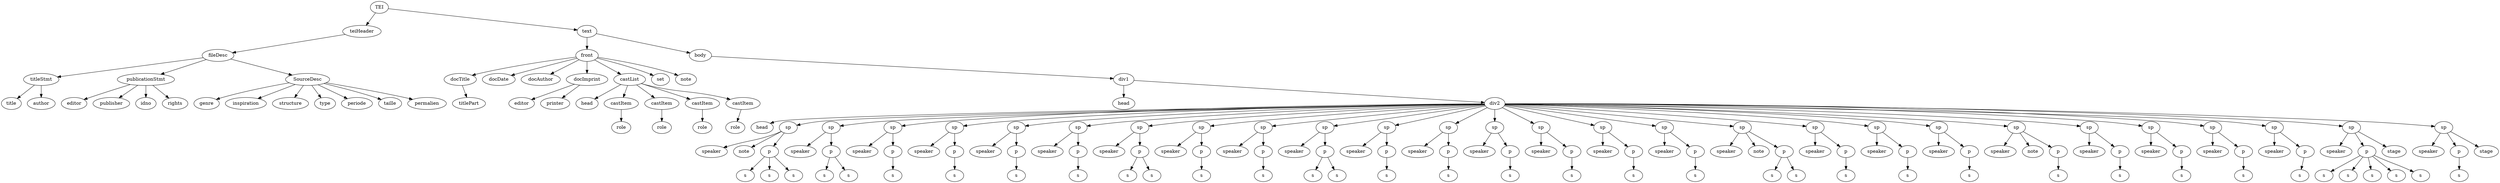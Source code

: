 digraph Tree {
	"t0" [label = "TEI"];
	"t1" [label = "teiHeader"];
	"t2" [label = "fileDesc"];
	"t3" [label = "titleStmt"];
	"t4" [label = "title"];
	"t5" [label = "author"];
	"t6" [label = "publicationStmt"];
	"t7" [label = "editor"];
	"t8" [label = "publisher"];
	"t9" [label = "idno"];
	"t10" [label = "rights"];
	"t11" [label = "SourceDesc"];
	"t12" [label = "genre"];
	"t13" [label = "inspiration"];
	"t14" [label = "structure"];
	"t15" [label = "type"];
	"t16" [label = "periode"];
	"t17" [label = "taille"];
	"t18" [label = "permalien"];
	"t19" [label = "text"];
	"t20" [label = "front"];
	"t21" [label = "docTitle"];
	"t22" [label = "titlePart"];
	"t23" [label = "docDate"];
	"t24" [label = "docAuthor"];
	"t25" [label = "docImprint"];
	"t26" [label = "editor"];
	"t27" [label = "printer"];
	"t28" [label = "castList"];
	"t29" [label = "head"];
	"t30" [label = "castItem"];
	"t31" [label = "role"];
	"t32" [label = "castItem"];
	"t33" [label = "role"];
	"t34" [label = "castItem"];
	"t35" [label = "role"];
	"t36" [label = "castItem"];
	"t37" [label = "role"];
	"t38" [label = "set"];
	"t39" [label = "note"];
	"t40" [label = "body"];
	"t41" [label = "div1"];
	"t42" [label = "head"];
	"t43" [label = "div2"];
	"t44" [label = "head"];
	"t45" [label = "sp"];
	"t46" [label = "speaker"];
	"t47" [label = "note"];
	"t48" [label = "p"];
	"t49" [label = "s"];
	"t50" [label = "s"];
	"t51" [label = "s"];
	"t52" [label = "sp"];
	"t53" [label = "speaker"];
	"t54" [label = "p"];
	"t55" [label = "s"];
	"t56" [label = "s"];
	"t57" [label = "sp"];
	"t58" [label = "speaker"];
	"t59" [label = "p"];
	"t60" [label = "s"];
	"t61" [label = "sp"];
	"t62" [label = "speaker"];
	"t63" [label = "p"];
	"t64" [label = "s"];
	"t65" [label = "sp"];
	"t66" [label = "speaker"];
	"t67" [label = "p"];
	"t68" [label = "s"];
	"t69" [label = "sp"];
	"t70" [label = "speaker"];
	"t71" [label = "p"];
	"t72" [label = "s"];
	"t73" [label = "sp"];
	"t74" [label = "speaker"];
	"t75" [label = "p"];
	"t76" [label = "s"];
	"t77" [label = "s"];
	"t78" [label = "sp"];
	"t79" [label = "speaker"];
	"t80" [label = "p"];
	"t81" [label = "s"];
	"t82" [label = "sp"];
	"t83" [label = "speaker"];
	"t84" [label = "p"];
	"t85" [label = "s"];
	"t86" [label = "sp"];
	"t87" [label = "speaker"];
	"t88" [label = "p"];
	"t89" [label = "s"];
	"t90" [label = "s"];
	"t91" [label = "sp"];
	"t92" [label = "speaker"];
	"t93" [label = "p"];
	"t94" [label = "s"];
	"t95" [label = "sp"];
	"t96" [label = "speaker"];
	"t97" [label = "p"];
	"t98" [label = "s"];
	"t99" [label = "sp"];
	"t100" [label = "speaker"];
	"t101" [label = "p"];
	"t102" [label = "s"];
	"t103" [label = "sp"];
	"t104" [label = "speaker"];
	"t105" [label = "p"];
	"t106" [label = "s"];
	"t107" [label = "sp"];
	"t108" [label = "speaker"];
	"t109" [label = "p"];
	"t110" [label = "s"];
	"t111" [label = "sp"];
	"t112" [label = "speaker"];
	"t113" [label = "p"];
	"t114" [label = "s"];
	"t115" [label = "sp"];
	"t116" [label = "speaker"];
	"t117" [label = "note"];
	"t118" [label = "p"];
	"t119" [label = "s"];
	"t120" [label = "s"];
	"t121" [label = "sp"];
	"t122" [label = "speaker"];
	"t123" [label = "p"];
	"t124" [label = "s"];
	"t125" [label = "sp"];
	"t126" [label = "speaker"];
	"t127" [label = "p"];
	"t128" [label = "s"];
	"t129" [label = "sp"];
	"t130" [label = "speaker"];
	"t131" [label = "p"];
	"t132" [label = "s"];
	"t133" [label = "sp"];
	"t134" [label = "speaker"];
	"t135" [label = "note"];
	"t136" [label = "p"];
	"t137" [label = "s"];
	"t138" [label = "sp"];
	"t139" [label = "speaker"];
	"t140" [label = "p"];
	"t141" [label = "s"];
	"t142" [label = "sp"];
	"t143" [label = "speaker"];
	"t144" [label = "p"];
	"t145" [label = "s"];
	"t146" [label = "sp"];
	"t147" [label = "speaker"];
	"t148" [label = "p"];
	"t149" [label = "s"];
	"t150" [label = "sp"];
	"t151" [label = "speaker"];
	"t152" [label = "p"];
	"t153" [label = "s"];
	"t154" [label = "sp"];
	"t155" [label = "speaker"];
	"t156" [label = "p"];
	"t157" [label = "s"];
	"t158" [label = "s"];
	"t159" [label = "s"];
	"t160" [label = "s"];
	"t161" [label = "s"];
	"t162" [label = "stage"];
	"t163" [label = "sp"];
	"t164" [label = "speaker"];
	"t165" [label = "p"];
	"t166" [label = "s"];
	"t167" [label = "stage"];
	"t0" -> "t1";
	"t1" -> "t2";
	"t2" -> "t3";
	"t3" -> "t4";
	"t3" -> "t5";
	"t2" -> "t6";
	"t6" -> "t7";
	"t6" -> "t8";
	"t6" -> "t9";
	"t6" -> "t10";
	"t2" -> "t11";
	"t11" -> "t12";
	"t11" -> "t13";
	"t11" -> "t14";
	"t11" -> "t15";
	"t11" -> "t16";
	"t11" -> "t17";
	"t11" -> "t18";
	"t0" -> "t19";
	"t19" -> "t20";
	"t20" -> "t21";
	"t21" -> "t22";
	"t20" -> "t23";
	"t20" -> "t24";
	"t20" -> "t25";
	"t25" -> "t26";
	"t25" -> "t27";
	"t20" -> "t28";
	"t28" -> "t29";
	"t28" -> "t30";
	"t30" -> "t31";
	"t28" -> "t32";
	"t32" -> "t33";
	"t28" -> "t34";
	"t34" -> "t35";
	"t28" -> "t36";
	"t36" -> "t37";
	"t20" -> "t38";
	"t20" -> "t39";
	"t19" -> "t40";
	"t40" -> "t41";
	"t41" -> "t42";
	"t41" -> "t43";
	"t43" -> "t44";
	"t43" -> "t45";
	"t45" -> "t46";
	"t45" -> "t47";
	"t45" -> "t48";
	"t48" -> "t49";
	"t48" -> "t50";
	"t48" -> "t51";
	"t43" -> "t52";
	"t52" -> "t53";
	"t52" -> "t54";
	"t54" -> "t55";
	"t54" -> "t56";
	"t43" -> "t57";
	"t57" -> "t58";
	"t57" -> "t59";
	"t59" -> "t60";
	"t43" -> "t61";
	"t61" -> "t62";
	"t61" -> "t63";
	"t63" -> "t64";
	"t43" -> "t65";
	"t65" -> "t66";
	"t65" -> "t67";
	"t67" -> "t68";
	"t43" -> "t69";
	"t69" -> "t70";
	"t69" -> "t71";
	"t71" -> "t72";
	"t43" -> "t73";
	"t73" -> "t74";
	"t73" -> "t75";
	"t75" -> "t76";
	"t75" -> "t77";
	"t43" -> "t78";
	"t78" -> "t79";
	"t78" -> "t80";
	"t80" -> "t81";
	"t43" -> "t82";
	"t82" -> "t83";
	"t82" -> "t84";
	"t84" -> "t85";
	"t43" -> "t86";
	"t86" -> "t87";
	"t86" -> "t88";
	"t88" -> "t89";
	"t88" -> "t90";
	"t43" -> "t91";
	"t91" -> "t92";
	"t91" -> "t93";
	"t93" -> "t94";
	"t43" -> "t95";
	"t95" -> "t96";
	"t95" -> "t97";
	"t97" -> "t98";
	"t43" -> "t99";
	"t99" -> "t100";
	"t99" -> "t101";
	"t101" -> "t102";
	"t43" -> "t103";
	"t103" -> "t104";
	"t103" -> "t105";
	"t105" -> "t106";
	"t43" -> "t107";
	"t107" -> "t108";
	"t107" -> "t109";
	"t109" -> "t110";
	"t43" -> "t111";
	"t111" -> "t112";
	"t111" -> "t113";
	"t113" -> "t114";
	"t43" -> "t115";
	"t115" -> "t116";
	"t115" -> "t117";
	"t115" -> "t118";
	"t118" -> "t119";
	"t118" -> "t120";
	"t43" -> "t121";
	"t121" -> "t122";
	"t121" -> "t123";
	"t123" -> "t124";
	"t43" -> "t125";
	"t125" -> "t126";
	"t125" -> "t127";
	"t127" -> "t128";
	"t43" -> "t129";
	"t129" -> "t130";
	"t129" -> "t131";
	"t131" -> "t132";
	"t43" -> "t133";
	"t133" -> "t134";
	"t133" -> "t135";
	"t133" -> "t136";
	"t136" -> "t137";
	"t43" -> "t138";
	"t138" -> "t139";
	"t138" -> "t140";
	"t140" -> "t141";
	"t43" -> "t142";
	"t142" -> "t143";
	"t142" -> "t144";
	"t144" -> "t145";
	"t43" -> "t146";
	"t146" -> "t147";
	"t146" -> "t148";
	"t148" -> "t149";
	"t43" -> "t150";
	"t150" -> "t151";
	"t150" -> "t152";
	"t152" -> "t153";
	"t43" -> "t154";
	"t154" -> "t155";
	"t154" -> "t156";
	"t156" -> "t157";
	"t156" -> "t158";
	"t156" -> "t159";
	"t156" -> "t160";
	"t156" -> "t161";
	"t154" -> "t162";
	"t43" -> "t163";
	"t163" -> "t164";
	"t163" -> "t165";
	"t165" -> "t166";
	"t163" -> "t167";
}
